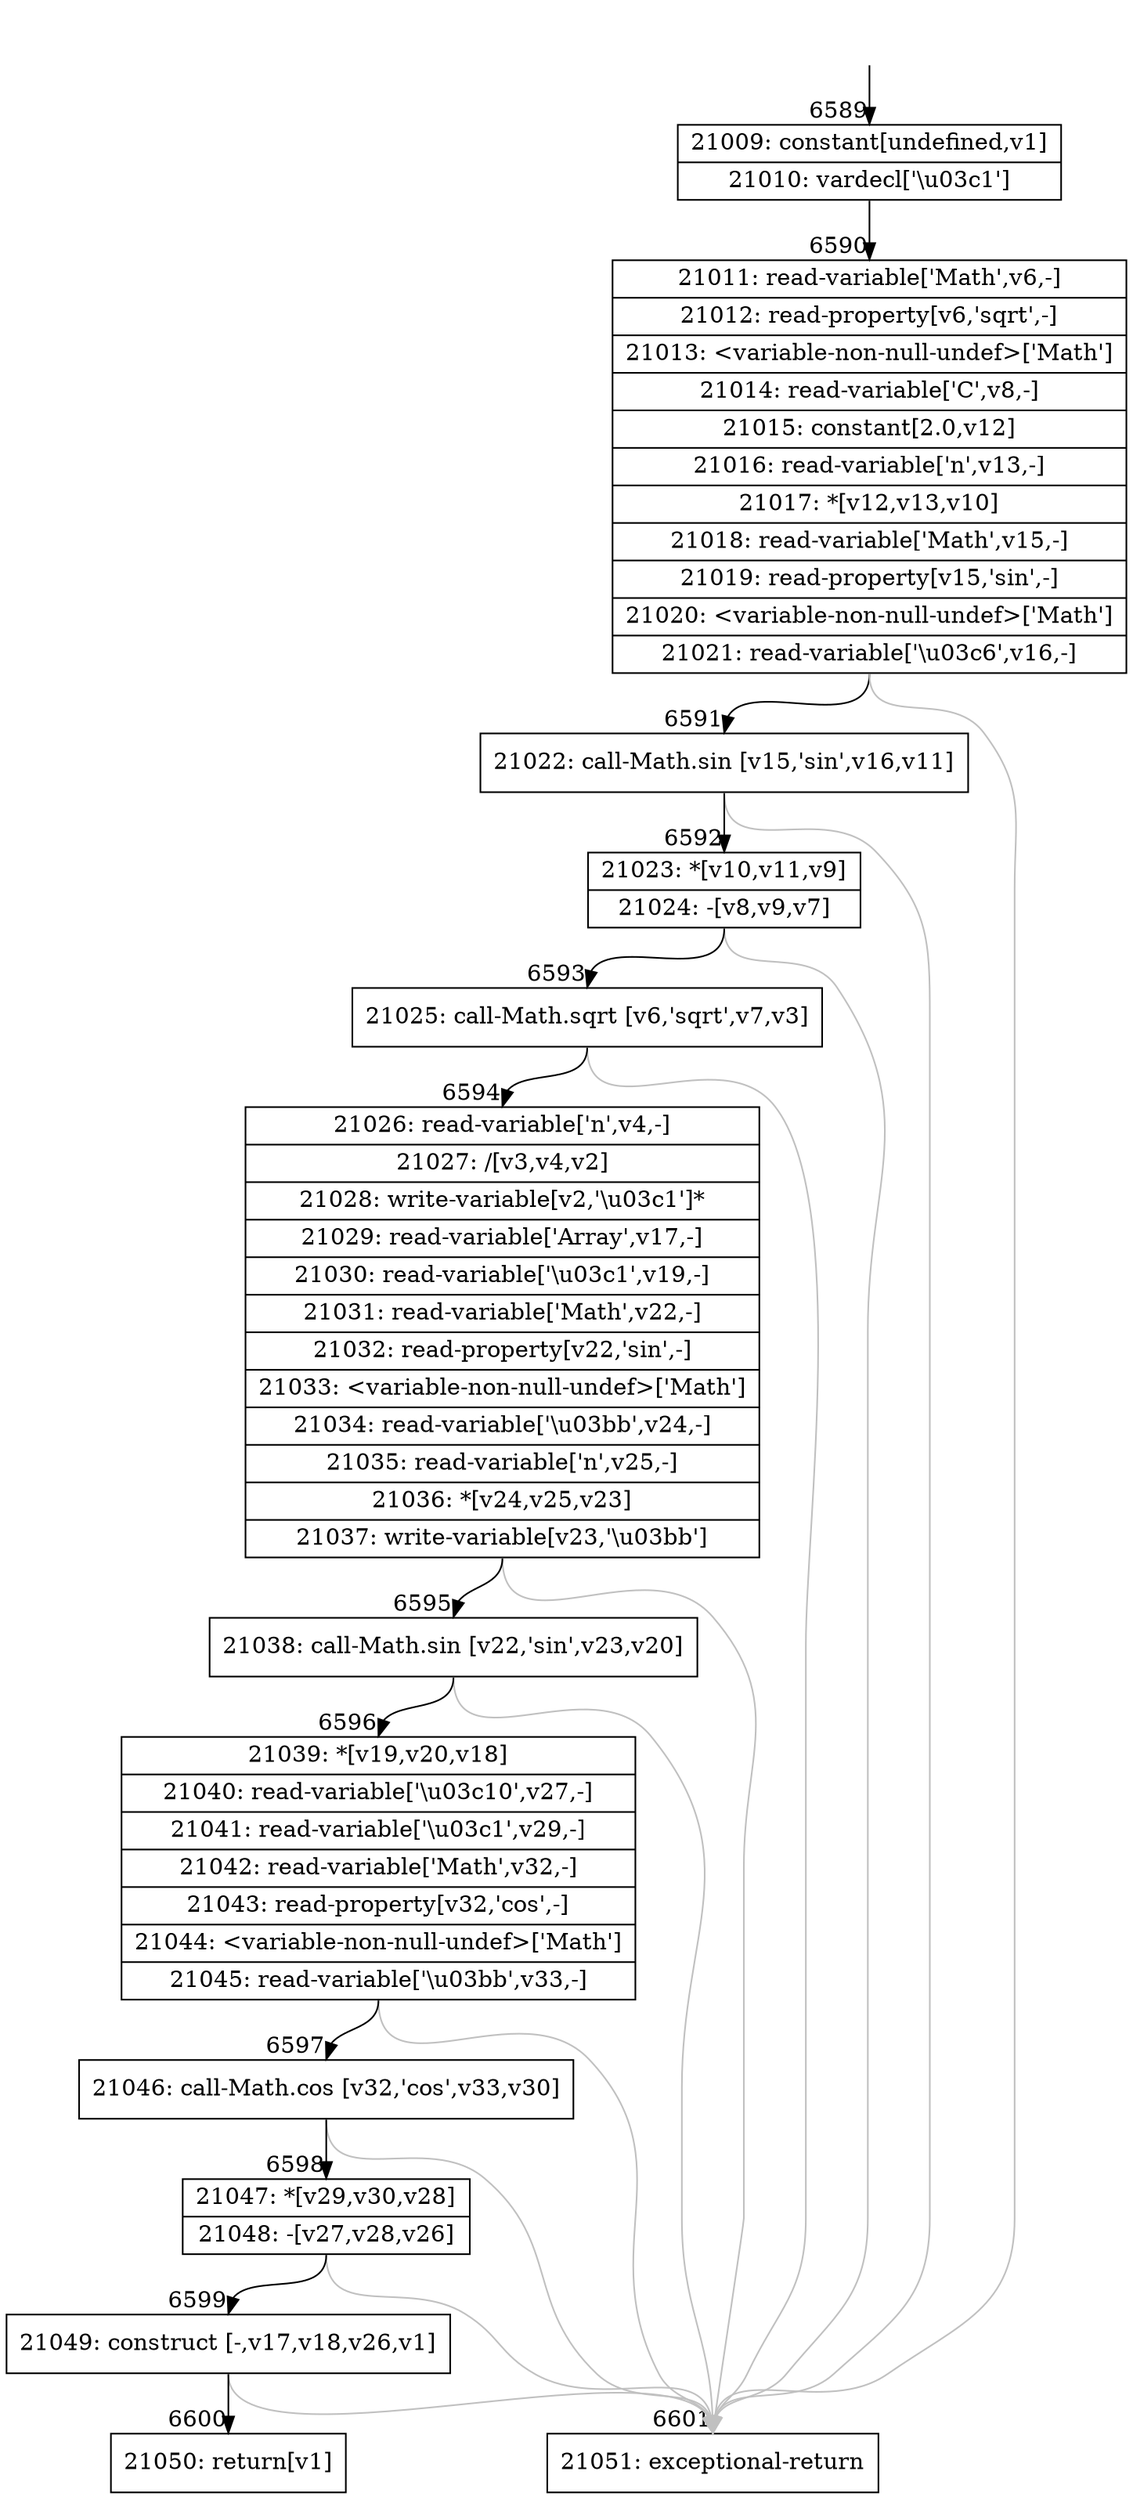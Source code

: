 digraph {
rankdir="TD"
BB_entry590[shape=none,label=""];
BB_entry590 -> BB6589 [tailport=s, headport=n, headlabel="    6589"]
BB6589 [shape=record label="{21009: constant[undefined,v1]|21010: vardecl['\\u03c1']}" ] 
BB6589 -> BB6590 [tailport=s, headport=n, headlabel="      6590"]
BB6590 [shape=record label="{21011: read-variable['Math',v6,-]|21012: read-property[v6,'sqrt',-]|21013: \<variable-non-null-undef\>['Math']|21014: read-variable['C',v8,-]|21015: constant[2.0,v12]|21016: read-variable['n',v13,-]|21017: *[v12,v13,v10]|21018: read-variable['Math',v15,-]|21019: read-property[v15,'sin',-]|21020: \<variable-non-null-undef\>['Math']|21021: read-variable['\\u03c6',v16,-]}" ] 
BB6590 -> BB6591 [tailport=s, headport=n, headlabel="      6591"]
BB6590 -> BB6601 [tailport=s, headport=n, color=gray, headlabel="      6601"]
BB6591 [shape=record label="{21022: call-Math.sin [v15,'sin',v16,v11]}" ] 
BB6591 -> BB6592 [tailport=s, headport=n, headlabel="      6592"]
BB6591 -> BB6601 [tailport=s, headport=n, color=gray]
BB6592 [shape=record label="{21023: *[v10,v11,v9]|21024: -[v8,v9,v7]}" ] 
BB6592 -> BB6593 [tailport=s, headport=n, headlabel="      6593"]
BB6592 -> BB6601 [tailport=s, headport=n, color=gray]
BB6593 [shape=record label="{21025: call-Math.sqrt [v6,'sqrt',v7,v3]}" ] 
BB6593 -> BB6594 [tailport=s, headport=n, headlabel="      6594"]
BB6593 -> BB6601 [tailport=s, headport=n, color=gray]
BB6594 [shape=record label="{21026: read-variable['n',v4,-]|21027: /[v3,v4,v2]|21028: write-variable[v2,'\\u03c1']*|21029: read-variable['Array',v17,-]|21030: read-variable['\\u03c1',v19,-]|21031: read-variable['Math',v22,-]|21032: read-property[v22,'sin',-]|21033: \<variable-non-null-undef\>['Math']|21034: read-variable['\\u03bb',v24,-]|21035: read-variable['n',v25,-]|21036: *[v24,v25,v23]|21037: write-variable[v23,'\\u03bb']}" ] 
BB6594 -> BB6595 [tailport=s, headport=n, headlabel="      6595"]
BB6594 -> BB6601 [tailport=s, headport=n, color=gray]
BB6595 [shape=record label="{21038: call-Math.sin [v22,'sin',v23,v20]}" ] 
BB6595 -> BB6596 [tailport=s, headport=n, headlabel="      6596"]
BB6595 -> BB6601 [tailport=s, headport=n, color=gray]
BB6596 [shape=record label="{21039: *[v19,v20,v18]|21040: read-variable['\\u03c10',v27,-]|21041: read-variable['\\u03c1',v29,-]|21042: read-variable['Math',v32,-]|21043: read-property[v32,'cos',-]|21044: \<variable-non-null-undef\>['Math']|21045: read-variable['\\u03bb',v33,-]}" ] 
BB6596 -> BB6597 [tailport=s, headport=n, headlabel="      6597"]
BB6596 -> BB6601 [tailport=s, headport=n, color=gray]
BB6597 [shape=record label="{21046: call-Math.cos [v32,'cos',v33,v30]}" ] 
BB6597 -> BB6598 [tailport=s, headport=n, headlabel="      6598"]
BB6597 -> BB6601 [tailport=s, headport=n, color=gray]
BB6598 [shape=record label="{21047: *[v29,v30,v28]|21048: -[v27,v28,v26]}" ] 
BB6598 -> BB6599 [tailport=s, headport=n, headlabel="      6599"]
BB6598 -> BB6601 [tailport=s, headport=n, color=gray]
BB6599 [shape=record label="{21049: construct [-,v17,v18,v26,v1]}" ] 
BB6599 -> BB6600 [tailport=s, headport=n, headlabel="      6600"]
BB6599 -> BB6601 [tailport=s, headport=n, color=gray]
BB6600 [shape=record label="{21050: return[v1]}" ] 
BB6601 [shape=record label="{21051: exceptional-return}" ] 
//#$~ 3837
}
